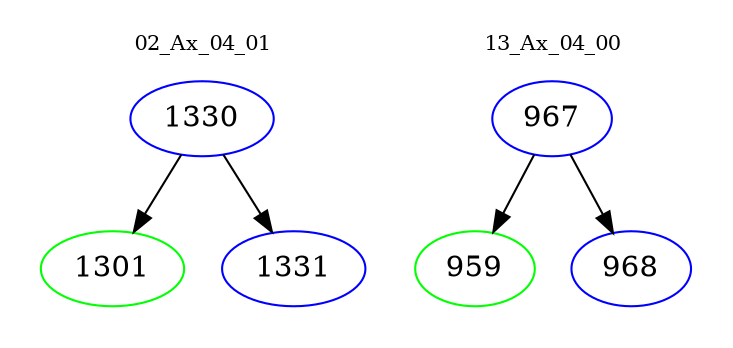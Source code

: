 digraph{
subgraph cluster_0 {
color = white
label = "02_Ax_04_01";
fontsize=10;
T0_1330 [label="1330", color="blue"]
T0_1330 -> T0_1301 [color="black"]
T0_1301 [label="1301", color="green"]
T0_1330 -> T0_1331 [color="black"]
T0_1331 [label="1331", color="blue"]
}
subgraph cluster_1 {
color = white
label = "13_Ax_04_00";
fontsize=10;
T1_967 [label="967", color="blue"]
T1_967 -> T1_959 [color="black"]
T1_959 [label="959", color="green"]
T1_967 -> T1_968 [color="black"]
T1_968 [label="968", color="blue"]
}
}
